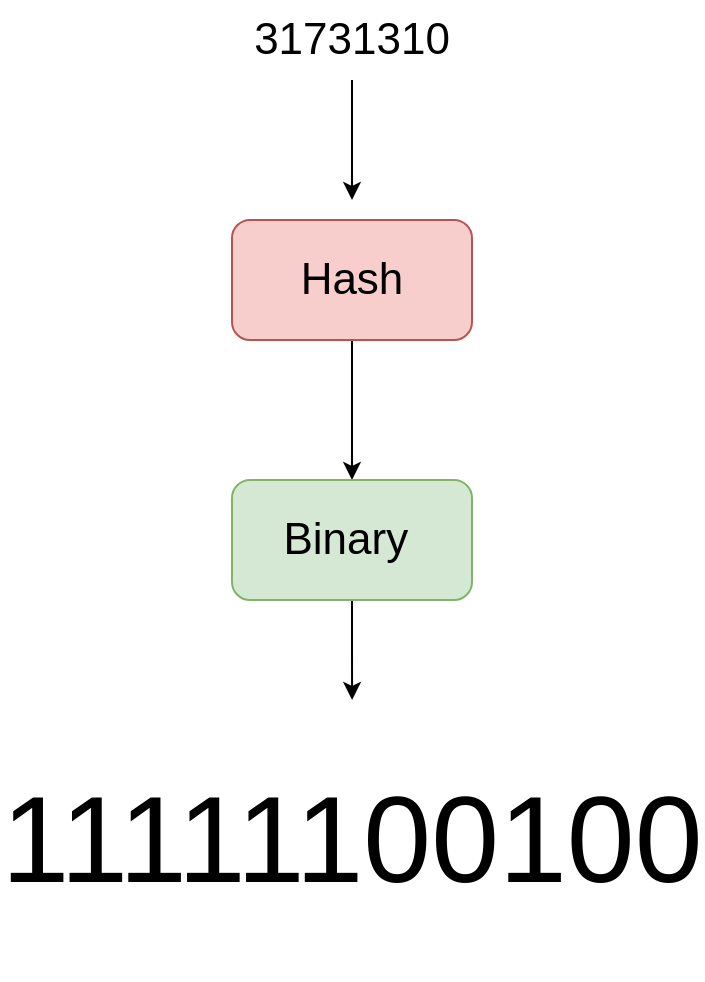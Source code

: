 <mxfile version="15.5.8" type="github"><diagram id="WkxbXInperEg4TobZ5ub" name="第 1 页"><mxGraphModel dx="1144" dy="685" grid="1" gridSize="10" guides="1" tooltips="1" connect="1" arrows="1" fold="1" page="1" pageScale="1" pageWidth="827" pageHeight="1169" math="0" shadow="0"><root><mxCell id="0"/><mxCell id="1" parent="0"/><mxCell id="ett1ZKhVt5CCQS59kgZG-5" style="edgeStyle=orthogonalEdgeStyle;rounded=0;orthogonalLoop=1;jettySize=auto;html=1;fontSize=22;" edge="1" parent="1" source="ett1ZKhVt5CCQS59kgZG-1"><mxGeometry relative="1" as="geometry"><mxPoint x="375" y="260" as="targetPoint"/></mxGeometry></mxCell><mxCell id="ett1ZKhVt5CCQS59kgZG-1" value="&lt;font style=&quot;font-size: 22px&quot;&gt;31731310&lt;/font&gt;" style="text;html=1;strokeColor=none;fillColor=none;align=center;verticalAlign=middle;whiteSpace=wrap;rounded=0;" vertex="1" parent="1"><mxGeometry x="330" y="160" width="90" height="40" as="geometry"/></mxCell><mxCell id="ett1ZKhVt5CCQS59kgZG-6" style="edgeStyle=orthogonalEdgeStyle;rounded=0;orthogonalLoop=1;jettySize=auto;html=1;entryX=0.5;entryY=0;entryDx=0;entryDy=0;fontSize=22;" edge="1" parent="1" source="ett1ZKhVt5CCQS59kgZG-3" target="ett1ZKhVt5CCQS59kgZG-4"><mxGeometry relative="1" as="geometry"/></mxCell><mxCell id="ett1ZKhVt5CCQS59kgZG-3" value="Hash" style="rounded=1;whiteSpace=wrap;html=1;fontSize=22;fillColor=#f8cecc;strokeColor=#b85450;" vertex="1" parent="1"><mxGeometry x="315" y="270" width="120" height="60" as="geometry"/></mxCell><mxCell id="ett1ZKhVt5CCQS59kgZG-9" style="edgeStyle=orthogonalEdgeStyle;rounded=0;orthogonalLoop=1;jettySize=auto;html=1;fontSize=61;" edge="1" parent="1" source="ett1ZKhVt5CCQS59kgZG-4" target="ett1ZKhVt5CCQS59kgZG-7"><mxGeometry relative="1" as="geometry"/></mxCell><mxCell id="ett1ZKhVt5CCQS59kgZG-4" value="Binary&amp;nbsp;" style="rounded=1;whiteSpace=wrap;html=1;fontSize=22;fillColor=#d5e8d4;strokeColor=#82b366;" vertex="1" parent="1"><mxGeometry x="315" y="400" width="120" height="60" as="geometry"/></mxCell><mxCell id="ett1ZKhVt5CCQS59kgZG-7" value="&lt;font style=&quot;font-size: 61px&quot;&gt;11111100100&lt;/font&gt;" style="text;html=1;strokeColor=none;fillColor=none;align=center;verticalAlign=middle;whiteSpace=wrap;rounded=0;fontSize=22;strokeWidth=8;" vertex="1" parent="1"><mxGeometry x="201.25" y="510" width="347.5" height="140" as="geometry"/></mxCell></root></mxGraphModel></diagram></mxfile>